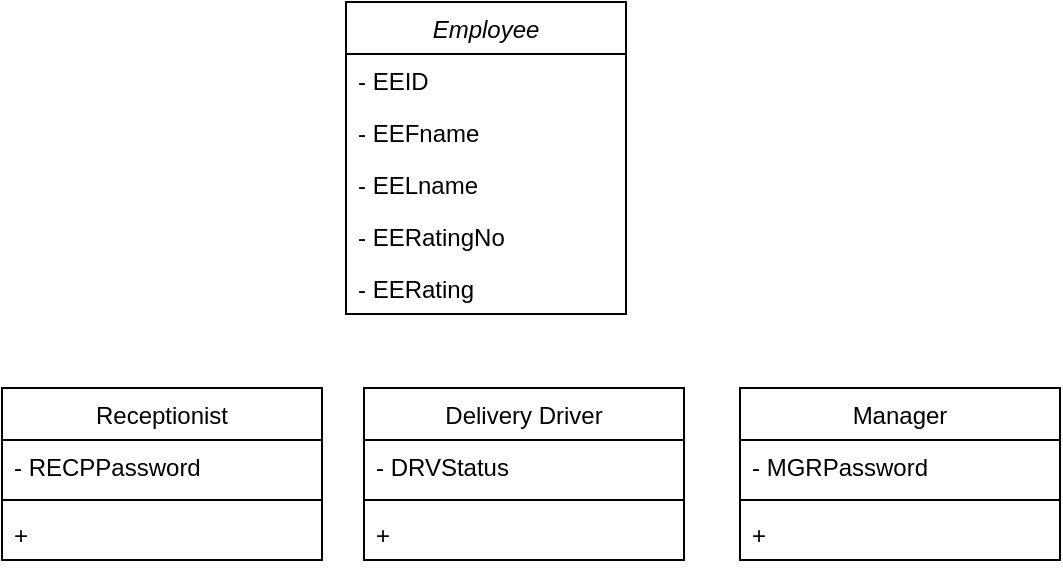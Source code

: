 <mxfile version="17.2.4" type="github">
  <diagram id="C5RBs43oDa-KdzZeNtuy" name="Page-1">
    <mxGraphModel dx="1112" dy="445" grid="0" gridSize="10" guides="1" tooltips="1" connect="1" arrows="1" fold="1" page="1" pageScale="1" pageWidth="827" pageHeight="1169" math="0" shadow="0">
      <root>
        <mxCell id="WIyWlLk6GJQsqaUBKTNV-0" />
        <mxCell id="WIyWlLk6GJQsqaUBKTNV-1" parent="WIyWlLk6GJQsqaUBKTNV-0" />
        <mxCell id="zd1ioimh2hH4Gc_zapRS-0" value="Receptionist" style="swimlane;fontStyle=0;align=center;verticalAlign=top;childLayout=stackLayout;horizontal=1;startSize=26;horizontalStack=0;resizeParent=1;resizeParentMax=0;resizeLast=0;collapsible=1;marginBottom=0;" vertex="1" parent="WIyWlLk6GJQsqaUBKTNV-1">
          <mxGeometry x="6" y="220" width="160" height="86" as="geometry" />
        </mxCell>
        <mxCell id="zd1ioimh2hH4Gc_zapRS-1" value="- RECPPassword" style="text;strokeColor=none;fillColor=none;align=left;verticalAlign=top;spacingLeft=4;spacingRight=4;overflow=hidden;rotatable=0;points=[[0,0.5],[1,0.5]];portConstraint=eastwest;" vertex="1" parent="zd1ioimh2hH4Gc_zapRS-0">
          <mxGeometry y="26" width="160" height="26" as="geometry" />
        </mxCell>
        <mxCell id="zd1ioimh2hH4Gc_zapRS-2" value="" style="line;strokeWidth=1;fillColor=none;align=left;verticalAlign=middle;spacingTop=-1;spacingLeft=3;spacingRight=3;rotatable=0;labelPosition=right;points=[];portConstraint=eastwest;" vertex="1" parent="zd1ioimh2hH4Gc_zapRS-0">
          <mxGeometry y="52" width="160" height="8" as="geometry" />
        </mxCell>
        <mxCell id="zd1ioimh2hH4Gc_zapRS-3" value="+ " style="text;strokeColor=none;fillColor=none;align=left;verticalAlign=top;spacingLeft=4;spacingRight=4;overflow=hidden;rotatable=0;points=[[0,0.5],[1,0.5]];portConstraint=eastwest;" vertex="1" parent="zd1ioimh2hH4Gc_zapRS-0">
          <mxGeometry y="60" width="160" height="26" as="geometry" />
        </mxCell>
        <mxCell id="zd1ioimh2hH4Gc_zapRS-4" value="Employee" style="swimlane;fontStyle=2;childLayout=stackLayout;horizontal=1;startSize=26;fillColor=none;horizontalStack=0;resizeParent=1;resizeParentMax=0;resizeLast=0;collapsible=1;marginBottom=0;" vertex="1" parent="WIyWlLk6GJQsqaUBKTNV-1">
          <mxGeometry x="178" y="27" width="140" height="156" as="geometry" />
        </mxCell>
        <mxCell id="zd1ioimh2hH4Gc_zapRS-5" value="- EEID" style="text;strokeColor=none;fillColor=none;align=left;verticalAlign=top;spacingLeft=4;spacingRight=4;overflow=hidden;rotatable=0;points=[[0,0.5],[1,0.5]];portConstraint=eastwest;" vertex="1" parent="zd1ioimh2hH4Gc_zapRS-4">
          <mxGeometry y="26" width="140" height="26" as="geometry" />
        </mxCell>
        <mxCell id="zd1ioimh2hH4Gc_zapRS-6" value="- EEFname" style="text;strokeColor=none;fillColor=none;align=left;verticalAlign=top;spacingLeft=4;spacingRight=4;overflow=hidden;rotatable=0;points=[[0,0.5],[1,0.5]];portConstraint=eastwest;" vertex="1" parent="zd1ioimh2hH4Gc_zapRS-4">
          <mxGeometry y="52" width="140" height="26" as="geometry" />
        </mxCell>
        <mxCell id="zd1ioimh2hH4Gc_zapRS-7" value="- EELname" style="text;strokeColor=none;fillColor=none;align=left;verticalAlign=top;spacingLeft=4;spacingRight=4;overflow=hidden;rotatable=0;points=[[0,0.5],[1,0.5]];portConstraint=eastwest;" vertex="1" parent="zd1ioimh2hH4Gc_zapRS-4">
          <mxGeometry y="78" width="140" height="26" as="geometry" />
        </mxCell>
        <mxCell id="zd1ioimh2hH4Gc_zapRS-9" value="- EERatingNo" style="text;strokeColor=none;fillColor=none;align=left;verticalAlign=top;spacingLeft=4;spacingRight=4;overflow=hidden;rotatable=0;points=[[0,0.5],[1,0.5]];portConstraint=eastwest;" vertex="1" parent="zd1ioimh2hH4Gc_zapRS-4">
          <mxGeometry y="104" width="140" height="26" as="geometry" />
        </mxCell>
        <mxCell id="zd1ioimh2hH4Gc_zapRS-12" value="- EERating" style="text;strokeColor=none;fillColor=none;align=left;verticalAlign=top;spacingLeft=4;spacingRight=4;overflow=hidden;rotatable=0;points=[[0,0.5],[1,0.5]];portConstraint=eastwest;" vertex="1" parent="zd1ioimh2hH4Gc_zapRS-4">
          <mxGeometry y="130" width="140" height="26" as="geometry" />
        </mxCell>
        <mxCell id="zd1ioimh2hH4Gc_zapRS-13" value="Delivery Driver" style="swimlane;fontStyle=0;align=center;verticalAlign=top;childLayout=stackLayout;horizontal=1;startSize=26;horizontalStack=0;resizeParent=1;resizeParentMax=0;resizeLast=0;collapsible=1;marginBottom=0;" vertex="1" parent="WIyWlLk6GJQsqaUBKTNV-1">
          <mxGeometry x="187" y="220" width="160" height="86" as="geometry" />
        </mxCell>
        <mxCell id="zd1ioimh2hH4Gc_zapRS-14" value="- DRVStatus" style="text;strokeColor=none;fillColor=none;align=left;verticalAlign=top;spacingLeft=4;spacingRight=4;overflow=hidden;rotatable=0;points=[[0,0.5],[1,0.5]];portConstraint=eastwest;" vertex="1" parent="zd1ioimh2hH4Gc_zapRS-13">
          <mxGeometry y="26" width="160" height="26" as="geometry" />
        </mxCell>
        <mxCell id="zd1ioimh2hH4Gc_zapRS-15" value="" style="line;strokeWidth=1;fillColor=none;align=left;verticalAlign=middle;spacingTop=-1;spacingLeft=3;spacingRight=3;rotatable=0;labelPosition=right;points=[];portConstraint=eastwest;" vertex="1" parent="zd1ioimh2hH4Gc_zapRS-13">
          <mxGeometry y="52" width="160" height="8" as="geometry" />
        </mxCell>
        <mxCell id="zd1ioimh2hH4Gc_zapRS-16" value="+ " style="text;strokeColor=none;fillColor=none;align=left;verticalAlign=top;spacingLeft=4;spacingRight=4;overflow=hidden;rotatable=0;points=[[0,0.5],[1,0.5]];portConstraint=eastwest;" vertex="1" parent="zd1ioimh2hH4Gc_zapRS-13">
          <mxGeometry y="60" width="160" height="26" as="geometry" />
        </mxCell>
        <mxCell id="zd1ioimh2hH4Gc_zapRS-17" value="Manager" style="swimlane;fontStyle=0;align=center;verticalAlign=top;childLayout=stackLayout;horizontal=1;startSize=26;horizontalStack=0;resizeParent=1;resizeParentMax=0;resizeLast=0;collapsible=1;marginBottom=0;" vertex="1" parent="WIyWlLk6GJQsqaUBKTNV-1">
          <mxGeometry x="375" y="220" width="160" height="86" as="geometry" />
        </mxCell>
        <mxCell id="zd1ioimh2hH4Gc_zapRS-18" value="- MGRPassword" style="text;strokeColor=none;fillColor=none;align=left;verticalAlign=top;spacingLeft=4;spacingRight=4;overflow=hidden;rotatable=0;points=[[0,0.5],[1,0.5]];portConstraint=eastwest;" vertex="1" parent="zd1ioimh2hH4Gc_zapRS-17">
          <mxGeometry y="26" width="160" height="26" as="geometry" />
        </mxCell>
        <mxCell id="zd1ioimh2hH4Gc_zapRS-19" value="" style="line;strokeWidth=1;fillColor=none;align=left;verticalAlign=middle;spacingTop=-1;spacingLeft=3;spacingRight=3;rotatable=0;labelPosition=right;points=[];portConstraint=eastwest;" vertex="1" parent="zd1ioimh2hH4Gc_zapRS-17">
          <mxGeometry y="52" width="160" height="8" as="geometry" />
        </mxCell>
        <mxCell id="zd1ioimh2hH4Gc_zapRS-20" value="+ " style="text;strokeColor=none;fillColor=none;align=left;verticalAlign=top;spacingLeft=4;spacingRight=4;overflow=hidden;rotatable=0;points=[[0,0.5],[1,0.5]];portConstraint=eastwest;" vertex="1" parent="zd1ioimh2hH4Gc_zapRS-17">
          <mxGeometry y="60" width="160" height="26" as="geometry" />
        </mxCell>
      </root>
    </mxGraphModel>
  </diagram>
</mxfile>
